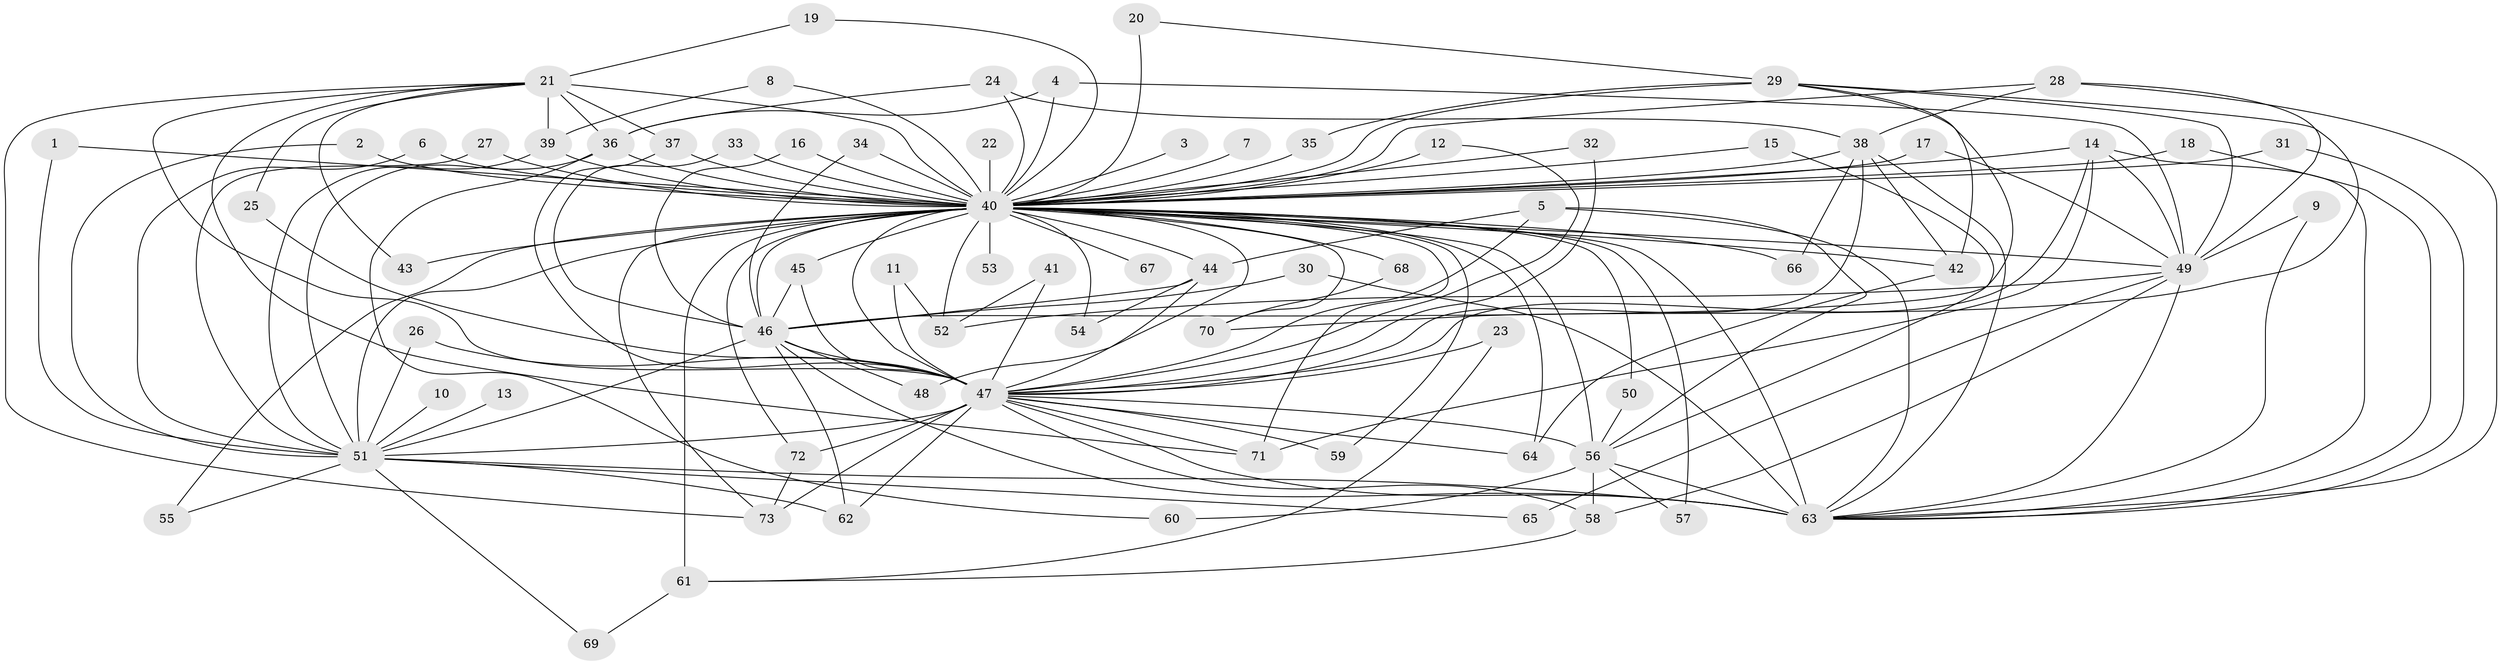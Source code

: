 // original degree distribution, {35: 0.00684931506849315, 20: 0.0136986301369863, 45: 0.00684931506849315, 21: 0.00684931506849315, 28: 0.00684931506849315, 22: 0.00684931506849315, 19: 0.00684931506849315, 29: 0.00684931506849315, 13: 0.0136986301369863, 7: 0.0136986301369863, 6: 0.02054794520547945, 3: 0.15753424657534246, 10: 0.0136986301369863, 2: 0.6095890410958904, 4: 0.0958904109589041, 9: 0.00684931506849315, 5: 0.00684931506849315}
// Generated by graph-tools (version 1.1) at 2025/49/03/09/25 03:49:43]
// undirected, 73 vertices, 163 edges
graph export_dot {
graph [start="1"]
  node [color=gray90,style=filled];
  1;
  2;
  3;
  4;
  5;
  6;
  7;
  8;
  9;
  10;
  11;
  12;
  13;
  14;
  15;
  16;
  17;
  18;
  19;
  20;
  21;
  22;
  23;
  24;
  25;
  26;
  27;
  28;
  29;
  30;
  31;
  32;
  33;
  34;
  35;
  36;
  37;
  38;
  39;
  40;
  41;
  42;
  43;
  44;
  45;
  46;
  47;
  48;
  49;
  50;
  51;
  52;
  53;
  54;
  55;
  56;
  57;
  58;
  59;
  60;
  61;
  62;
  63;
  64;
  65;
  66;
  67;
  68;
  69;
  70;
  71;
  72;
  73;
  1 -- 40 [weight=1.0];
  1 -- 51 [weight=1.0];
  2 -- 40 [weight=1.0];
  2 -- 51 [weight=1.0];
  3 -- 40 [weight=2.0];
  4 -- 36 [weight=1.0];
  4 -- 40 [weight=1.0];
  4 -- 49 [weight=1.0];
  5 -- 44 [weight=1.0];
  5 -- 47 [weight=1.0];
  5 -- 56 [weight=1.0];
  5 -- 63 [weight=1.0];
  6 -- 40 [weight=1.0];
  6 -- 51 [weight=1.0];
  7 -- 40 [weight=2.0];
  8 -- 39 [weight=1.0];
  8 -- 40 [weight=1.0];
  9 -- 49 [weight=1.0];
  9 -- 63 [weight=1.0];
  10 -- 51 [weight=1.0];
  11 -- 47 [weight=1.0];
  11 -- 52 [weight=1.0];
  12 -- 40 [weight=2.0];
  12 -- 47 [weight=1.0];
  13 -- 51 [weight=1.0];
  14 -- 40 [weight=1.0];
  14 -- 47 [weight=1.0];
  14 -- 49 [weight=1.0];
  14 -- 63 [weight=1.0];
  14 -- 71 [weight=1.0];
  15 -- 40 [weight=1.0];
  15 -- 56 [weight=1.0];
  16 -- 40 [weight=1.0];
  16 -- 46 [weight=1.0];
  17 -- 40 [weight=1.0];
  17 -- 49 [weight=1.0];
  18 -- 40 [weight=1.0];
  18 -- 63 [weight=1.0];
  19 -- 21 [weight=1.0];
  19 -- 40 [weight=1.0];
  20 -- 29 [weight=1.0];
  20 -- 40 [weight=2.0];
  21 -- 25 [weight=1.0];
  21 -- 36 [weight=1.0];
  21 -- 37 [weight=1.0];
  21 -- 39 [weight=1.0];
  21 -- 40 [weight=2.0];
  21 -- 43 [weight=1.0];
  21 -- 47 [weight=1.0];
  21 -- 71 [weight=1.0];
  21 -- 73 [weight=1.0];
  22 -- 40 [weight=2.0];
  23 -- 47 [weight=1.0];
  23 -- 61 [weight=1.0];
  24 -- 36 [weight=1.0];
  24 -- 38 [weight=1.0];
  24 -- 40 [weight=1.0];
  25 -- 47 [weight=1.0];
  26 -- 47 [weight=1.0];
  26 -- 51 [weight=1.0];
  27 -- 40 [weight=1.0];
  27 -- 51 [weight=1.0];
  28 -- 38 [weight=1.0];
  28 -- 40 [weight=1.0];
  28 -- 49 [weight=1.0];
  28 -- 63 [weight=1.0];
  29 -- 35 [weight=1.0];
  29 -- 40 [weight=2.0];
  29 -- 42 [weight=1.0];
  29 -- 46 [weight=1.0];
  29 -- 49 [weight=1.0];
  29 -- 70 [weight=1.0];
  30 -- 46 [weight=1.0];
  30 -- 63 [weight=1.0];
  31 -- 40 [weight=1.0];
  31 -- 63 [weight=1.0];
  32 -- 40 [weight=1.0];
  32 -- 47 [weight=1.0];
  33 -- 40 [weight=1.0];
  33 -- 46 [weight=1.0];
  34 -- 40 [weight=2.0];
  34 -- 46 [weight=1.0];
  35 -- 40 [weight=1.0];
  36 -- 40 [weight=1.0];
  36 -- 51 [weight=2.0];
  36 -- 60 [weight=1.0];
  37 -- 40 [weight=4.0];
  37 -- 47 [weight=1.0];
  38 -- 40 [weight=1.0];
  38 -- 42 [weight=1.0];
  38 -- 47 [weight=1.0];
  38 -- 63 [weight=1.0];
  38 -- 66 [weight=1.0];
  39 -- 40 [weight=2.0];
  39 -- 51 [weight=1.0];
  40 -- 42 [weight=2.0];
  40 -- 43 [weight=1.0];
  40 -- 44 [weight=2.0];
  40 -- 45 [weight=1.0];
  40 -- 46 [weight=8.0];
  40 -- 47 [weight=8.0];
  40 -- 48 [weight=1.0];
  40 -- 49 [weight=2.0];
  40 -- 50 [weight=1.0];
  40 -- 51 [weight=8.0];
  40 -- 52 [weight=4.0];
  40 -- 53 [weight=3.0];
  40 -- 54 [weight=1.0];
  40 -- 55 [weight=1.0];
  40 -- 56 [weight=4.0];
  40 -- 57 [weight=1.0];
  40 -- 59 [weight=1.0];
  40 -- 61 [weight=4.0];
  40 -- 63 [weight=6.0];
  40 -- 64 [weight=1.0];
  40 -- 66 [weight=1.0];
  40 -- 67 [weight=3.0];
  40 -- 68 [weight=3.0];
  40 -- 70 [weight=3.0];
  40 -- 71 [weight=1.0];
  40 -- 72 [weight=1.0];
  40 -- 73 [weight=1.0];
  41 -- 47 [weight=1.0];
  41 -- 52 [weight=1.0];
  42 -- 64 [weight=1.0];
  44 -- 46 [weight=1.0];
  44 -- 47 [weight=1.0];
  44 -- 54 [weight=1.0];
  45 -- 46 [weight=1.0];
  45 -- 47 [weight=1.0];
  46 -- 47 [weight=1.0];
  46 -- 48 [weight=1.0];
  46 -- 51 [weight=1.0];
  46 -- 62 [weight=1.0];
  46 -- 63 [weight=1.0];
  47 -- 51 [weight=1.0];
  47 -- 56 [weight=1.0];
  47 -- 58 [weight=1.0];
  47 -- 59 [weight=1.0];
  47 -- 62 [weight=1.0];
  47 -- 63 [weight=1.0];
  47 -- 64 [weight=1.0];
  47 -- 71 [weight=1.0];
  47 -- 72 [weight=2.0];
  47 -- 73 [weight=1.0];
  49 -- 52 [weight=1.0];
  49 -- 58 [weight=1.0];
  49 -- 63 [weight=1.0];
  49 -- 65 [weight=1.0];
  50 -- 56 [weight=1.0];
  51 -- 55 [weight=1.0];
  51 -- 62 [weight=1.0];
  51 -- 63 [weight=1.0];
  51 -- 65 [weight=1.0];
  51 -- 69 [weight=1.0];
  56 -- 57 [weight=1.0];
  56 -- 58 [weight=1.0];
  56 -- 60 [weight=1.0];
  56 -- 63 [weight=2.0];
  58 -- 61 [weight=1.0];
  61 -- 69 [weight=1.0];
  68 -- 70 [weight=1.0];
  72 -- 73 [weight=1.0];
}
